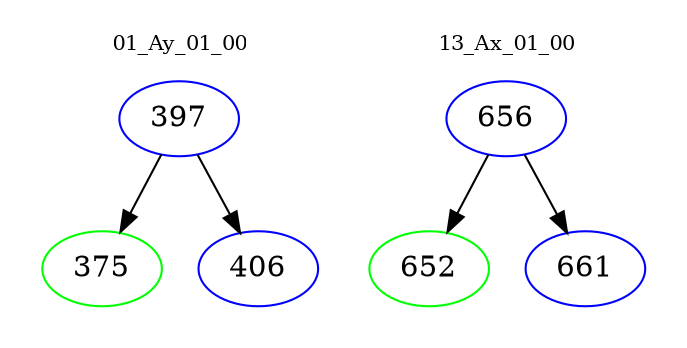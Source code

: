 digraph{
subgraph cluster_0 {
color = white
label = "01_Ay_01_00";
fontsize=10;
T0_397 [label="397", color="blue"]
T0_397 -> T0_375 [color="black"]
T0_375 [label="375", color="green"]
T0_397 -> T0_406 [color="black"]
T0_406 [label="406", color="blue"]
}
subgraph cluster_1 {
color = white
label = "13_Ax_01_00";
fontsize=10;
T1_656 [label="656", color="blue"]
T1_656 -> T1_652 [color="black"]
T1_652 [label="652", color="green"]
T1_656 -> T1_661 [color="black"]
T1_661 [label="661", color="blue"]
}
}
